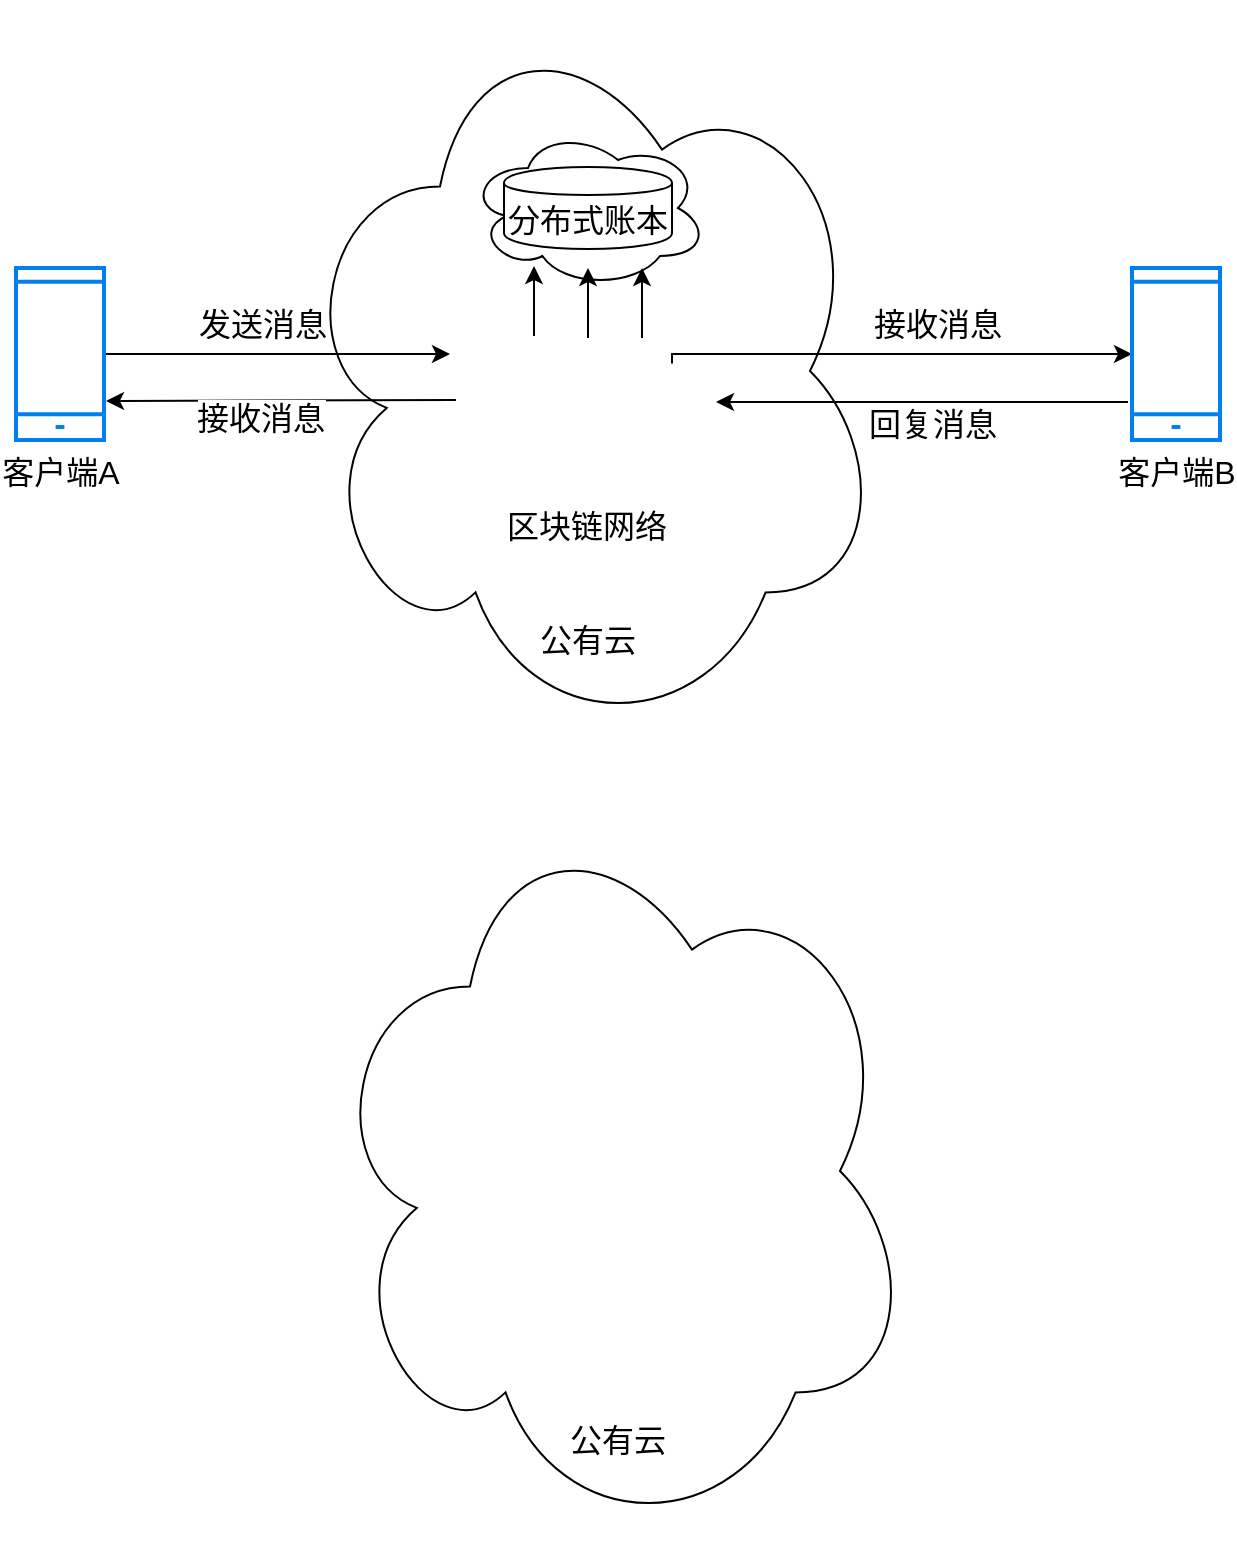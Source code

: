 <mxfile pages="1" version="11.2.2" type="github"><diagram id="a8-kI4MEZUTy_pfAaXYK" name="第 1 页"><mxGraphModel dx="1422" dy="927" grid="0" gridSize="10" guides="1" tooltips="1" connect="1" arrows="1" fold="1" page="1" pageScale="1" pageWidth="826" pageHeight="1169" math="0" shadow="0"><root><mxCell id="0"/><mxCell id="1" parent="0"/><mxCell id="rAc4vm0csmjw91qo2b72-20" value="&lt;br&gt;&lt;br&gt;&lt;br&gt;&lt;br&gt;&lt;br&gt;&lt;br&gt;&lt;br&gt;&lt;br&gt;&lt;br&gt;&lt;br&gt;&lt;br&gt;&lt;br&gt;&lt;br&gt;&lt;br&gt;公有云" style="ellipse;shape=cloud;whiteSpace=wrap;html=1;fontSize=16;" parent="1" vertex="1"><mxGeometry x="250" y="65" width="296" height="369" as="geometry"/></mxCell><mxCell id="rAc4vm0csmjw91qo2b72-5" style="edgeStyle=orthogonalEdgeStyle;rounded=0;orthogonalLoop=1;jettySize=auto;html=1;entryX=1.023;entryY=0.773;entryDx=0;entryDy=0;entryPerimeter=0;fontSize=16;" parent="1" target="rAc4vm0csmjw91qo2b72-2" edge="1"><mxGeometry relative="1" as="geometry"><mxPoint x="332" y="264" as="sourcePoint"/></mxGeometry></mxCell><mxCell id="rAc4vm0csmjw91qo2b72-6" style="edgeStyle=orthogonalEdgeStyle;rounded=0;orthogonalLoop=1;jettySize=auto;html=1;fontSize=16;exitX=1;exitY=0.25;exitDx=0;exitDy=0;" parent="1" source="rAc4vm0csmjw91qo2b72-1" target="rAc4vm0csmjw91qo2b72-3" edge="1"><mxGeometry relative="1" as="geometry"><Array as="points"><mxPoint x="440" y="241"/></Array></mxGeometry></mxCell><mxCell id="rAc4vm0csmjw91qo2b72-1" value="区块链网络" style="shape=image;html=1;verticalAlign=top;verticalLabelPosition=bottom;labelBackgroundColor=#ffffff;imageAspect=0;aspect=fixed;image=https://cdn0.iconfinder.com/data/icons/blockchain-classic/256/Zeusshield-128.png;fontSize=16;" parent="1" vertex="1"><mxGeometry x="353" y="224" width="87" height="87" as="geometry"/></mxCell><mxCell id="rAc4vm0csmjw91qo2b72-4" style="edgeStyle=orthogonalEdgeStyle;rounded=0;orthogonalLoop=1;jettySize=auto;html=1;fontSize=16;" parent="1" source="rAc4vm0csmjw91qo2b72-2" edge="1"><mxGeometry relative="1" as="geometry"><mxPoint x="329" y="241" as="targetPoint"/></mxGeometry></mxCell><mxCell id="rAc4vm0csmjw91qo2b72-8" value="发送消息" style="text;html=1;resizable=0;points=[];align=center;verticalAlign=middle;labelBackgroundColor=#ffffff;fontSize=16;" parent="rAc4vm0csmjw91qo2b72-4" vertex="1" connectable="0"><mxGeometry x="-0.168" y="4" relative="1" as="geometry"><mxPoint x="7" y="-11" as="offset"/></mxGeometry></mxCell><mxCell id="rAc4vm0csmjw91qo2b72-2" value="客户端A" style="html=1;verticalLabelPosition=bottom;align=center;labelBackgroundColor=#ffffff;verticalAlign=top;strokeWidth=2;strokeColor=#0080F0;fillColor=#ffffff;shadow=0;dashed=0;shape=mxgraph.ios7.icons.smartphone;fontSize=16;" parent="1" vertex="1"><mxGeometry x="112" y="198" width="44" height="86" as="geometry"/></mxCell><mxCell id="rAc4vm0csmjw91qo2b72-7" style="edgeStyle=orthogonalEdgeStyle;rounded=0;orthogonalLoop=1;jettySize=auto;html=1;fontSize=16;" parent="1" edge="1"><mxGeometry relative="1" as="geometry"><mxPoint x="668" y="265" as="sourcePoint"/><mxPoint x="462" y="265" as="targetPoint"/><Array as="points"><mxPoint x="668" y="265"/><mxPoint x="462" y="265"/></Array></mxGeometry></mxCell><mxCell id="rAc4vm0csmjw91qo2b72-10" value="回复消息" style="text;html=1;resizable=0;points=[];align=center;verticalAlign=middle;labelBackgroundColor=#ffffff;fontSize=16;" parent="rAc4vm0csmjw91qo2b72-7" vertex="1" connectable="0"><mxGeometry x="-0.243" relative="1" as="geometry"><mxPoint x="-20" y="11" as="offset"/></mxGeometry></mxCell><mxCell id="rAc4vm0csmjw91qo2b72-3" value="客户端B" style="html=1;verticalLabelPosition=bottom;align=center;labelBackgroundColor=#ffffff;verticalAlign=top;strokeWidth=2;strokeColor=#0080F0;fillColor=#ffffff;shadow=0;dashed=0;shape=mxgraph.ios7.icons.smartphone;fontSize=16;" parent="1" vertex="1"><mxGeometry x="670" y="198" width="44" height="86" as="geometry"/></mxCell><mxCell id="rAc4vm0csmjw91qo2b72-9" value="接收消息" style="text;html=1;resizable=0;points=[];autosize=1;align=left;verticalAlign=top;spacingTop=-4;fontSize=16;" parent="1" vertex="1"><mxGeometry x="539" y="214" width="74" height="19" as="geometry"/></mxCell><mxCell id="rAc4vm0csmjw91qo2b72-11" value="接收消息" style="text;html=1;resizable=0;points=[];align=center;verticalAlign=middle;labelBackgroundColor=#ffffff;fontSize=16;" parent="1" vertex="1" connectable="0"><mxGeometry x="227" y="284" as="geometry"><mxPoint x="7" y="-11" as="offset"/></mxGeometry></mxCell><mxCell id="rAc4vm0csmjw91qo2b72-12" value="" style="ellipse;shape=cloud;whiteSpace=wrap;html=1;fontSize=16;" parent="1" vertex="1"><mxGeometry x="338" y="128" width="120" height="80" as="geometry"/></mxCell><mxCell id="rAc4vm0csmjw91qo2b72-13" value="分布式账本" style="shape=cylinder;whiteSpace=wrap;html=1;boundedLbl=1;backgroundOutline=1;fontSize=16;" parent="1" vertex="1"><mxGeometry x="356" y="147.5" width="84" height="41" as="geometry"/></mxCell><mxCell id="rAc4vm0csmjw91qo2b72-19" value="" style="group" parent="1" vertex="1" connectable="0"><mxGeometry x="371" y="197" width="54" height="36" as="geometry"/></mxCell><mxCell id="rAc4vm0csmjw91qo2b72-15" value="" style="endArrow=classic;html=1;fontSize=16;" parent="rAc4vm0csmjw91qo2b72-19" edge="1"><mxGeometry width="50" height="50" relative="1" as="geometry"><mxPoint y="35" as="sourcePoint"/><mxPoint as="targetPoint"/></mxGeometry></mxCell><mxCell id="rAc4vm0csmjw91qo2b72-17" value="" style="endArrow=classic;html=1;fontSize=16;" parent="rAc4vm0csmjw91qo2b72-19" edge="1"><mxGeometry width="50" height="50" relative="1" as="geometry"><mxPoint x="27" y="36" as="sourcePoint"/><mxPoint x="27" y="1" as="targetPoint"/></mxGeometry></mxCell><mxCell id="rAc4vm0csmjw91qo2b72-18" value="" style="endArrow=classic;html=1;fontSize=16;" parent="rAc4vm0csmjw91qo2b72-19" edge="1"><mxGeometry width="50" height="50" relative="1" as="geometry"><mxPoint x="54" y="36" as="sourcePoint"/><mxPoint x="54" y="1" as="targetPoint"/></mxGeometry></mxCell><mxCell id="rAc4vm0csmjw91qo2b72-21" value="&lt;br&gt;&lt;br&gt;&lt;br&gt;&lt;br&gt;&lt;br&gt;&lt;br&gt;&lt;br&gt;&lt;br&gt;&lt;br&gt;&lt;br&gt;&lt;br&gt;&lt;br&gt;&lt;br&gt;&lt;br&gt;公有云" style="ellipse;shape=cloud;whiteSpace=wrap;html=1;fontSize=16;" parent="1" vertex="1"><mxGeometry x="265" y="465" width="296" height="369" as="geometry"/></mxCell></root></mxGraphModel></diagram></mxfile>